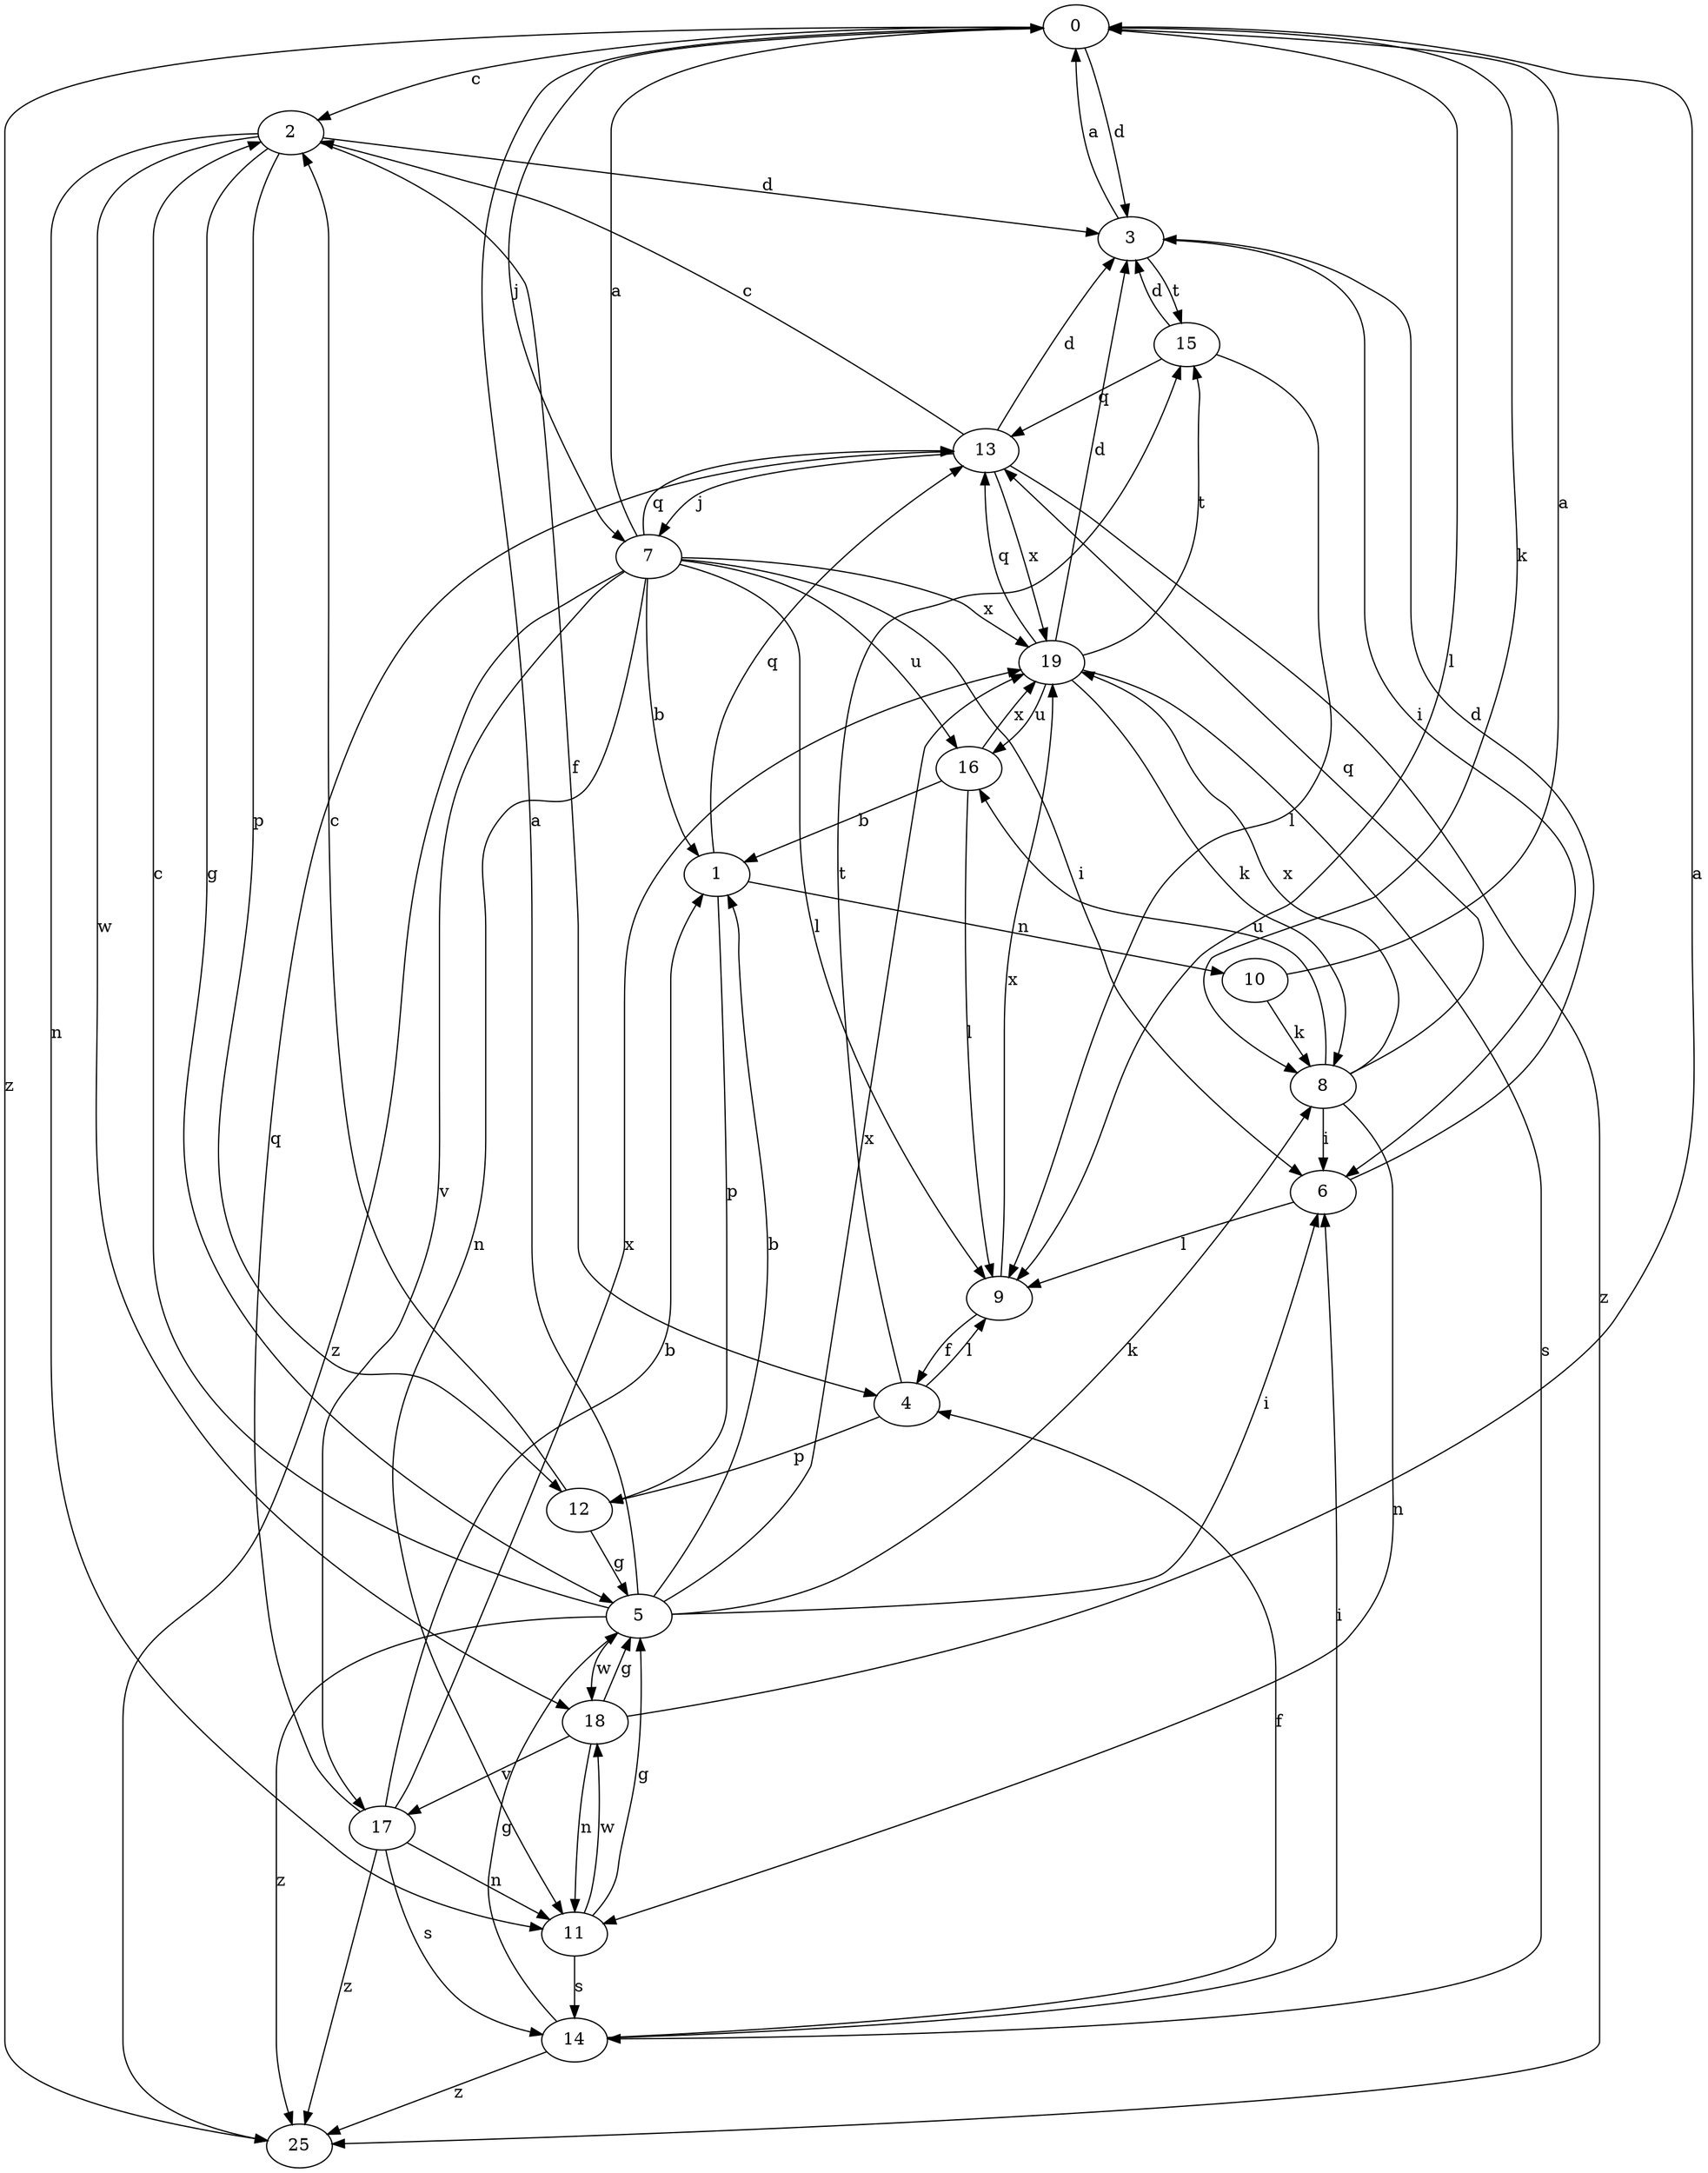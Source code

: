 strict digraph  {
0;
1;
2;
3;
4;
5;
6;
7;
8;
9;
10;
11;
12;
13;
14;
15;
16;
17;
18;
19;
25;
0 -> 2  [label=c];
0 -> 3  [label=d];
0 -> 7  [label=j];
0 -> 8  [label=k];
0 -> 9  [label=l];
0 -> 25  [label=z];
1 -> 10  [label=n];
1 -> 12  [label=p];
1 -> 13  [label=q];
2 -> 3  [label=d];
2 -> 4  [label=f];
2 -> 5  [label=g];
2 -> 11  [label=n];
2 -> 12  [label=p];
2 -> 18  [label=w];
3 -> 0  [label=a];
3 -> 6  [label=i];
3 -> 15  [label=t];
4 -> 9  [label=l];
4 -> 12  [label=p];
4 -> 15  [label=t];
5 -> 0  [label=a];
5 -> 1  [label=b];
5 -> 2  [label=c];
5 -> 6  [label=i];
5 -> 8  [label=k];
5 -> 18  [label=w];
5 -> 19  [label=x];
5 -> 25  [label=z];
6 -> 3  [label=d];
6 -> 9  [label=l];
7 -> 0  [label=a];
7 -> 1  [label=b];
7 -> 6  [label=i];
7 -> 9  [label=l];
7 -> 11  [label=n];
7 -> 13  [label=q];
7 -> 16  [label=u];
7 -> 17  [label=v];
7 -> 19  [label=x];
7 -> 25  [label=z];
8 -> 6  [label=i];
8 -> 11  [label=n];
8 -> 13  [label=q];
8 -> 16  [label=u];
8 -> 19  [label=x];
9 -> 4  [label=f];
9 -> 19  [label=x];
10 -> 0  [label=a];
10 -> 8  [label=k];
11 -> 5  [label=g];
11 -> 14  [label=s];
11 -> 18  [label=w];
12 -> 2  [label=c];
12 -> 5  [label=g];
13 -> 2  [label=c];
13 -> 3  [label=d];
13 -> 7  [label=j];
13 -> 19  [label=x];
13 -> 25  [label=z];
14 -> 4  [label=f];
14 -> 5  [label=g];
14 -> 6  [label=i];
14 -> 25  [label=z];
15 -> 3  [label=d];
15 -> 9  [label=l];
15 -> 13  [label=q];
16 -> 1  [label=b];
16 -> 9  [label=l];
16 -> 19  [label=x];
17 -> 1  [label=b];
17 -> 11  [label=n];
17 -> 13  [label=q];
17 -> 14  [label=s];
17 -> 19  [label=x];
17 -> 25  [label=z];
18 -> 0  [label=a];
18 -> 5  [label=g];
18 -> 11  [label=n];
18 -> 17  [label=v];
19 -> 3  [label=d];
19 -> 8  [label=k];
19 -> 13  [label=q];
19 -> 14  [label=s];
19 -> 15  [label=t];
19 -> 16  [label=u];
}

